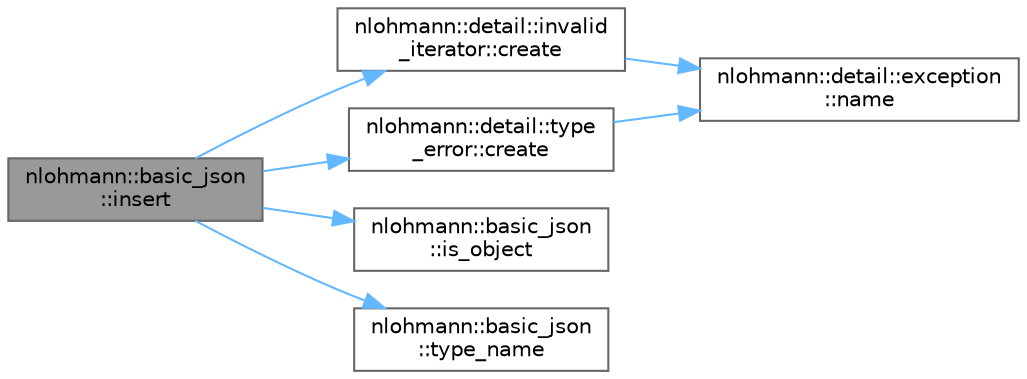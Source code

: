 digraph "nlohmann::basic_json::insert"
{
 // LATEX_PDF_SIZE
  bgcolor="transparent";
  edge [fontname=Helvetica,fontsize=10,labelfontname=Helvetica,labelfontsize=10];
  node [fontname=Helvetica,fontsize=10,shape=box,height=0.2,width=0.4];
  rankdir="LR";
  Node1 [label="nlohmann::basic_json\l::insert",height=0.2,width=0.4,color="gray40", fillcolor="grey60", style="filled", fontcolor="black",tooltip="inserts elements"];
  Node1 -> Node2 [color="steelblue1",style="solid"];
  Node2 [label="nlohmann::detail::invalid\l_iterator::create",height=0.2,width=0.4,color="grey40", fillcolor="white", style="filled",URL="$a01567.html#a4e849260a3caa1b288c7e619130c6c09",tooltip=" "];
  Node2 -> Node3 [color="steelblue1",style="solid"];
  Node3 [label="nlohmann::detail::exception\l::name",height=0.2,width=0.4,color="grey40", fillcolor="white", style="filled",URL="$a01559.html#abf41a7e9178356314082284e6cfea278",tooltip=" "];
  Node1 -> Node4 [color="steelblue1",style="solid"];
  Node4 [label="nlohmann::detail::type\l_error::create",height=0.2,width=0.4,color="grey40", fillcolor="white", style="filled",URL="$a01571.html#aecc083aea4b698c33d042670ba50c10f",tooltip=" "];
  Node4 -> Node3 [color="steelblue1",style="solid"];
  Node1 -> Node5 [color="steelblue1",style="solid"];
  Node5 [label="nlohmann::basic_json\l::is_object",height=0.2,width=0.4,color="grey40", fillcolor="white", style="filled",URL="$a01659.html#a57e8411a770a6263d6d8f2116c37f3aa",tooltip="return whether value is an object"];
  Node1 -> Node6 [color="steelblue1",style="solid"];
  Node6 [label="nlohmann::basic_json\l::type_name",height=0.2,width=0.4,color="grey40", fillcolor="white", style="filled",URL="$a01659.html#ab8811fc4eab6091b32b34b3ac3e90474",tooltip="return the type as string"];
}
